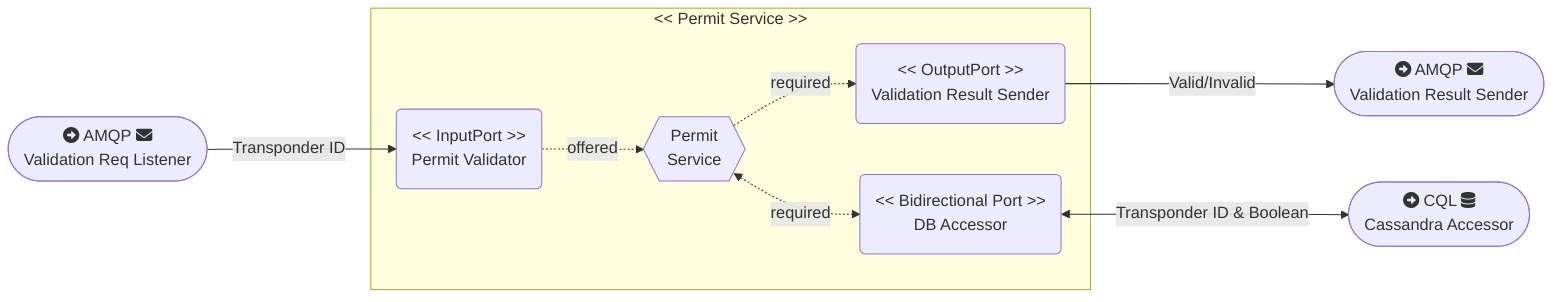 flowchart LR

    AMQPValidationReqListener([fa:fa-circle-right AMQP fa:fa-envelope<br> Validation Req Listener])
    AMQPValidationResultSender([fa:fa-circle-right AMQP fa:fa-envelope<br> Validation Result Sender])
    CassandraAccessor([fa:fa-circle-right CQL fa:fa-database<br> Cassandra Accessor])

    subgraph "<< Permit Service >>"
        PermitValidator("<< InputPort >><br> Permit Validator")
        PermitValidationResultSender("<< OutputPort >><br> Validation Result Sender")
        PermitDBAccessor("<< Bidirectional Port >><br> DB Accessor")
        PERMIT_SERVICE{{"Permit <br> Service"}}
    end

    AMQPValidationReqListener -- Transponder ID --> PermitValidator
    PermitValidationResultSender -- Valid/Invalid --> AMQPValidationResultSender
    PermitDBAccessor <-- Transponder ID & Boolean --> CassandraAccessor

    PermitValidator -. offered .-> PERMIT_SERVICE
    PERMIT_SERVICE -. required .-> PermitValidationResultSender
    PERMIT_SERVICE <-. required .-> PermitDBAccessor